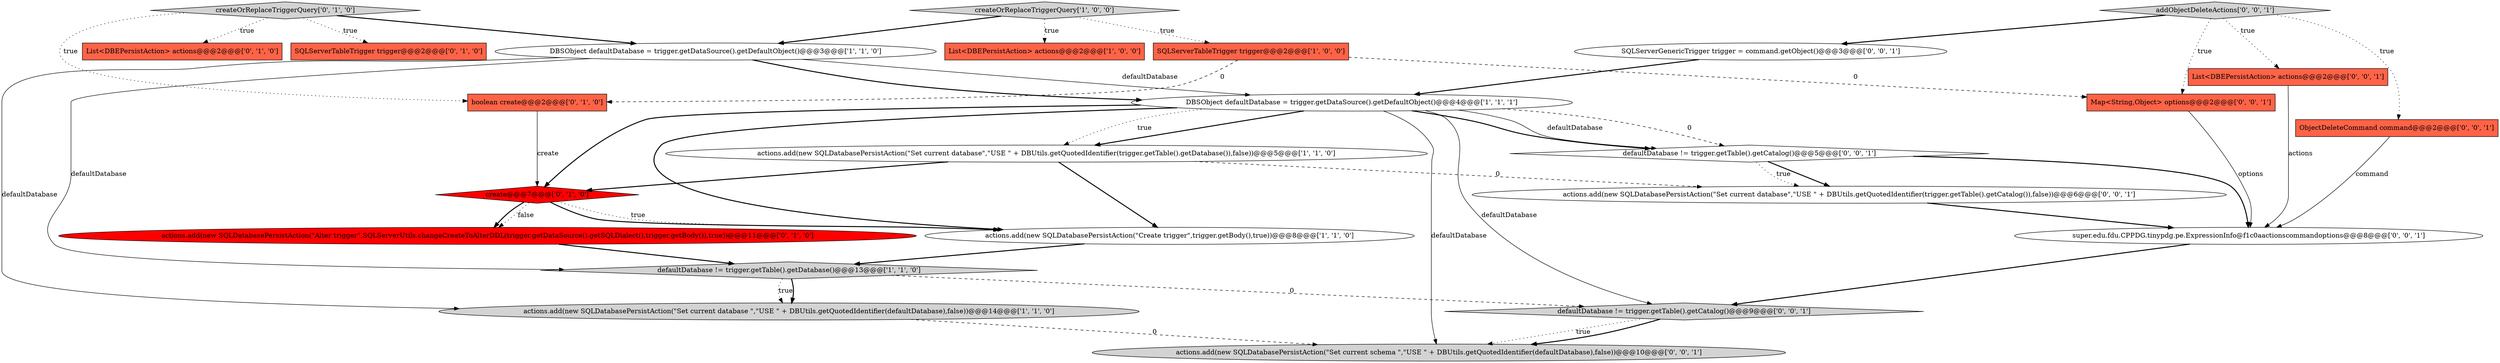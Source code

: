 digraph {
9 [style = filled, label = "createOrReplaceTriggerQuery['0', '1', '0']", fillcolor = lightgray, shape = diamond image = "AAA0AAABBB2BBB"];
4 [style = filled, label = "createOrReplaceTriggerQuery['1', '0', '0']", fillcolor = lightgray, shape = diamond image = "AAA0AAABBB1BBB"];
15 [style = filled, label = "List<DBEPersistAction> actions@@@2@@@['0', '0', '1']", fillcolor = tomato, shape = box image = "AAA0AAABBB3BBB"];
17 [style = filled, label = "ObjectDeleteCommand command@@@2@@@['0', '0', '1']", fillcolor = tomato, shape = box image = "AAA0AAABBB3BBB"];
10 [style = filled, label = "List<DBEPersistAction> actions@@@2@@@['0', '1', '0']", fillcolor = tomato, shape = box image = "AAA0AAABBB2BBB"];
5 [style = filled, label = "defaultDatabase != trigger.getTable().getDatabase()@@@13@@@['1', '1', '0']", fillcolor = lightgray, shape = diamond image = "AAA0AAABBB1BBB"];
0 [style = filled, label = "actions.add(new SQLDatabasePersistAction(\"Set current database \",\"USE \" + DBUtils.getQuotedIdentifier(defaultDatabase),false))@@@14@@@['1', '1', '0']", fillcolor = lightgray, shape = ellipse image = "AAA0AAABBB1BBB"];
12 [style = filled, label = "SQLServerTableTrigger trigger@@@2@@@['0', '1', '0']", fillcolor = tomato, shape = box image = "AAA0AAABBB2BBB"];
22 [style = filled, label = "SQLServerGenericTrigger trigger = command.getObject()@@@3@@@['0', '0', '1']", fillcolor = white, shape = ellipse image = "AAA0AAABBB3BBB"];
3 [style = filled, label = "SQLServerTableTrigger trigger@@@2@@@['1', '0', '0']", fillcolor = tomato, shape = box image = "AAA1AAABBB1BBB"];
23 [style = filled, label = "addObjectDeleteActions['0', '0', '1']", fillcolor = lightgray, shape = diamond image = "AAA0AAABBB3BBB"];
18 [style = filled, label = "actions.add(new SQLDatabasePersistAction(\"Set current database\",\"USE \" + DBUtils.getQuotedIdentifier(trigger.getTable().getCatalog()),false))@@@6@@@['0', '0', '1']", fillcolor = white, shape = ellipse image = "AAA0AAABBB3BBB"];
19 [style = filled, label = "defaultDatabase != trigger.getTable().getCatalog()@@@9@@@['0', '0', '1']", fillcolor = lightgray, shape = diamond image = "AAA0AAABBB3BBB"];
21 [style = filled, label = "actions.add(new SQLDatabasePersistAction(\"Set current schema \",\"USE \" + DBUtils.getQuotedIdentifier(defaultDatabase),false))@@@10@@@['0', '0', '1']", fillcolor = lightgray, shape = ellipse image = "AAA0AAABBB3BBB"];
1 [style = filled, label = "List<DBEPersistAction> actions@@@2@@@['1', '0', '0']", fillcolor = tomato, shape = box image = "AAA0AAABBB1BBB"];
8 [style = filled, label = "actions.add(new SQLDatabasePersistAction(\"Set current database\",\"USE \" + DBUtils.getQuotedIdentifier(trigger.getTable().getDatabase()),false))@@@5@@@['1', '1', '0']", fillcolor = white, shape = ellipse image = "AAA0AAABBB1BBB"];
2 [style = filled, label = "actions.add(new SQLDatabasePersistAction(\"Create trigger\",trigger.getBody(),true))@@@8@@@['1', '1', '0']", fillcolor = white, shape = ellipse image = "AAA0AAABBB1BBB"];
6 [style = filled, label = "DBSObject defaultDatabase = trigger.getDataSource().getDefaultObject()@@@3@@@['1', '1', '0']", fillcolor = white, shape = ellipse image = "AAA0AAABBB1BBB"];
7 [style = filled, label = "DBSObject defaultDatabase = trigger.getDataSource().getDefaultObject()@@@4@@@['1', '1', '1']", fillcolor = white, shape = ellipse image = "AAA0AAABBB1BBB"];
11 [style = filled, label = "actions.add(new SQLDatabasePersistAction(\"Alter trigger\",SQLServerUtils.changeCreateToAlterDDL(trigger.getDataSource().getSQLDialect(),trigger.getBody()),true))@@@11@@@['0', '1', '0']", fillcolor = red, shape = ellipse image = "AAA1AAABBB2BBB"];
16 [style = filled, label = "super.edu.fdu.CPPDG.tinypdg.pe.ExpressionInfo@f1c0aactionscommandoptions@@@8@@@['0', '0', '1']", fillcolor = white, shape = ellipse image = "AAA0AAABBB3BBB"];
24 [style = filled, label = "Map<String,Object> options@@@2@@@['0', '0', '1']", fillcolor = tomato, shape = box image = "AAA0AAABBB3BBB"];
13 [style = filled, label = "boolean create@@@2@@@['0', '1', '0']", fillcolor = tomato, shape = box image = "AAA1AAABBB2BBB"];
20 [style = filled, label = "defaultDatabase != trigger.getTable().getCatalog()@@@5@@@['0', '0', '1']", fillcolor = white, shape = diamond image = "AAA0AAABBB3BBB"];
14 [style = filled, label = "create@@@7@@@['0', '1', '0']", fillcolor = red, shape = diamond image = "AAA1AAABBB2BBB"];
13->14 [style = solid, label="create"];
14->2 [style = dotted, label="true"];
9->12 [style = dotted, label="true"];
7->21 [style = solid, label="defaultDatabase"];
4->1 [style = dotted, label="true"];
4->6 [style = bold, label=""];
3->24 [style = dashed, label="0"];
6->5 [style = solid, label="defaultDatabase"];
8->14 [style = bold, label=""];
7->20 [style = dashed, label="0"];
6->0 [style = solid, label="defaultDatabase"];
19->21 [style = dotted, label="true"];
24->16 [style = solid, label="options"];
7->20 [style = bold, label=""];
5->0 [style = dotted, label="true"];
16->19 [style = bold, label=""];
7->8 [style = bold, label=""];
6->7 [style = solid, label="defaultDatabase"];
3->13 [style = dashed, label="0"];
22->7 [style = bold, label=""];
9->6 [style = bold, label=""];
7->14 [style = bold, label=""];
17->16 [style = solid, label="command"];
20->18 [style = bold, label=""];
11->5 [style = bold, label=""];
23->22 [style = bold, label=""];
4->3 [style = dotted, label="true"];
20->16 [style = bold, label=""];
8->2 [style = bold, label=""];
5->0 [style = bold, label=""];
0->21 [style = dashed, label="0"];
7->2 [style = bold, label=""];
7->19 [style = solid, label="defaultDatabase"];
9->13 [style = dotted, label="true"];
20->18 [style = dotted, label="true"];
15->16 [style = solid, label="actions"];
7->20 [style = solid, label="defaultDatabase"];
8->18 [style = dashed, label="0"];
23->15 [style = dotted, label="true"];
14->2 [style = bold, label=""];
19->21 [style = bold, label=""];
6->7 [style = bold, label=""];
23->17 [style = dotted, label="true"];
7->8 [style = dotted, label="true"];
9->10 [style = dotted, label="true"];
14->11 [style = dotted, label="false"];
14->11 [style = bold, label=""];
5->19 [style = dashed, label="0"];
23->24 [style = dotted, label="true"];
2->5 [style = bold, label=""];
18->16 [style = bold, label=""];
}

